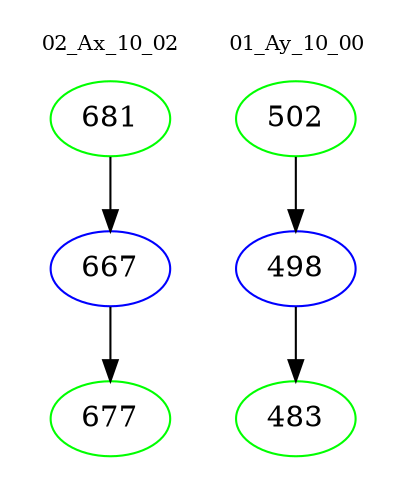 digraph{
subgraph cluster_0 {
color = white
label = "02_Ax_10_02";
fontsize=10;
T0_681 [label="681", color="green"]
T0_681 -> T0_667 [color="black"]
T0_667 [label="667", color="blue"]
T0_667 -> T0_677 [color="black"]
T0_677 [label="677", color="green"]
}
subgraph cluster_1 {
color = white
label = "01_Ay_10_00";
fontsize=10;
T1_502 [label="502", color="green"]
T1_502 -> T1_498 [color="black"]
T1_498 [label="498", color="blue"]
T1_498 -> T1_483 [color="black"]
T1_483 [label="483", color="green"]
}
}
